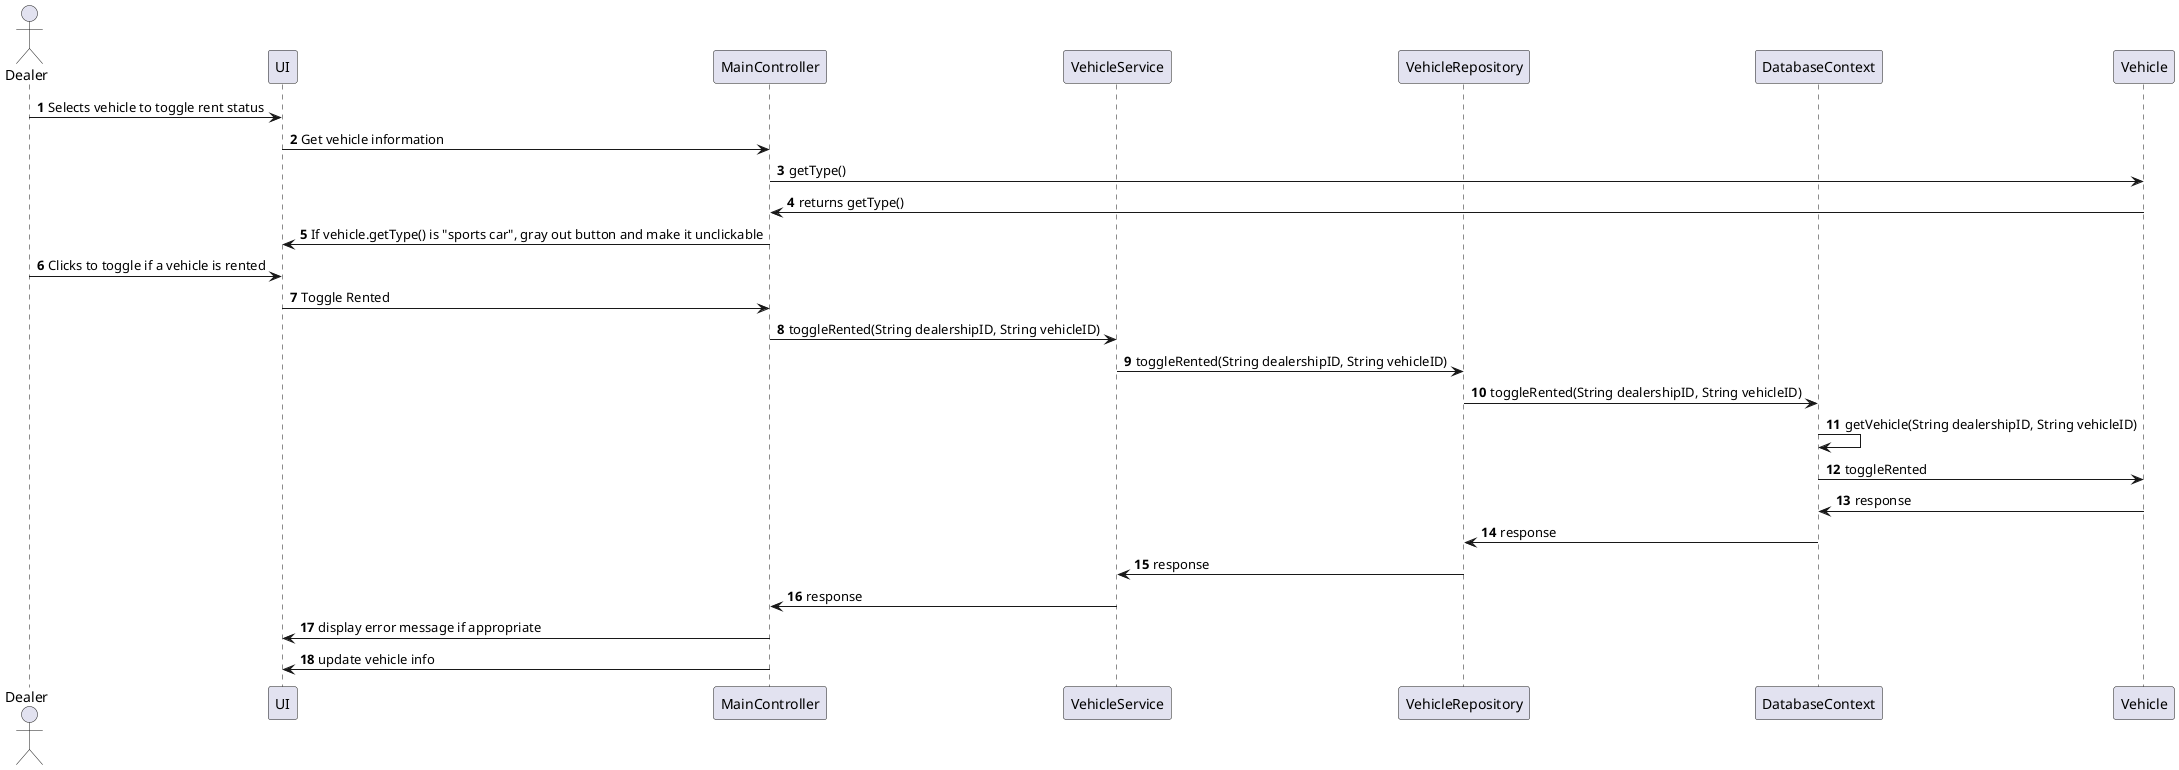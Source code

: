 @startuml
'https://plantuml.com/sequence-diagram
'WIP
autonumber

actor Dealer
participant UI
participant MainController
participant VehicleService
participant VehicleRepository
participant DatabaseContext
participant Vehicle

Dealer -> UI: Selects vehicle to toggle rent status
UI -> MainController: Get vehicle information
MainController -> Vehicle: getType()
Vehicle -> MainController: returns getType()
MainController -> UI: If vehicle.getType() is "sports car", gray out button and make it unclickable


Dealer -> UI: Clicks to toggle if a vehicle is rented
UI -> MainController: Toggle Rented
MainController -> VehicleService: toggleRented(String dealershipID, String vehicleID)
VehicleService -> VehicleRepository: toggleRented(String dealershipID, String vehicleID)
VehicleRepository -> DatabaseContext: toggleRented(String dealershipID, String vehicleID)
DatabaseContext -> DatabaseContext: getVehicle(String dealershipID, String vehicleID)
DatabaseContext -> Vehicle: toggleRented
Vehicle -> DatabaseContext: response
DatabaseContext -> VehicleRepository: response
VehicleRepository -> VehicleService: response
VehicleService -> MainController: response
MainController -> UI: display error message if appropriate
MainController -> UI: update vehicle info
@enduml